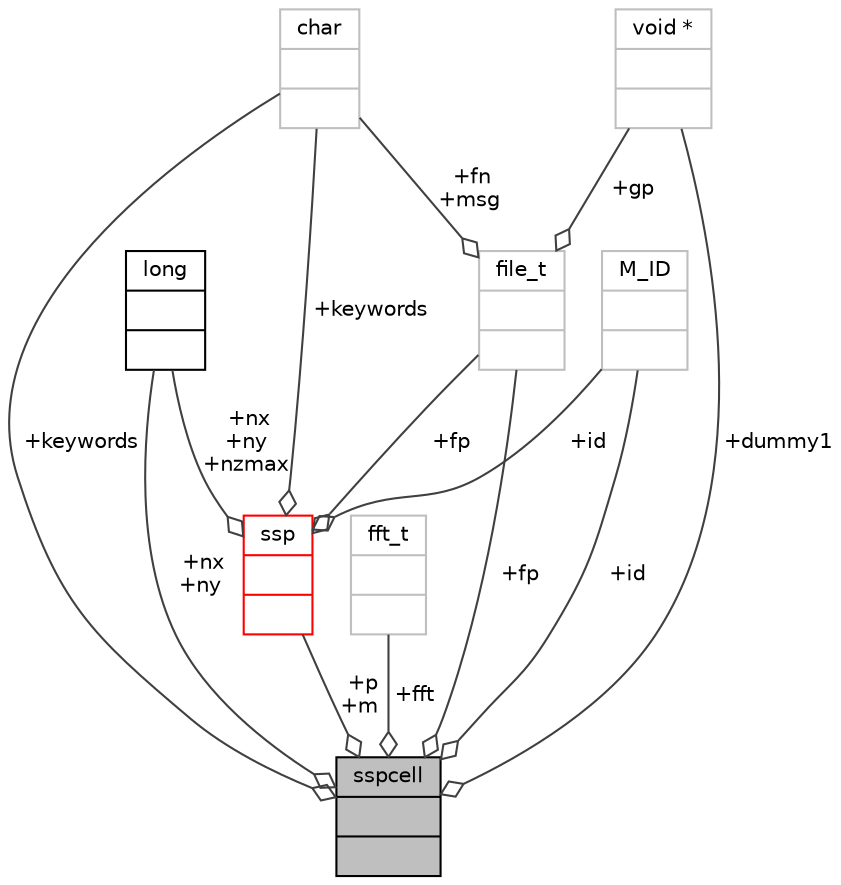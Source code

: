 digraph "sspcell"
{
 // INTERACTIVE_SVG=YES
  bgcolor="transparent";
  edge [fontname="Helvetica",fontsize="10",labelfontname="Helvetica",labelfontsize="10"];
  node [fontname="Helvetica",fontsize="10",shape=record];
  Node244 [label="{sspcell\n||}",height=0.2,width=0.4,color="black", fillcolor="grey75", style="filled", fontcolor="black"];
  Node245 -> Node244 [color="grey25",fontsize="10",style="solid",label=" +fp" ,arrowhead="odiamond",fontname="Helvetica"];
  Node245 [label="{file_t\n||}",height=0.2,width=0.4,color="grey75"];
  Node246 -> Node245 [color="grey25",fontsize="10",style="solid",label=" +fn\n+msg" ,arrowhead="odiamond",fontname="Helvetica"];
  Node246 [label="{char\n||}",height=0.2,width=0.4,color="grey75"];
  Node248 -> Node245 [color="grey25",fontsize="10",style="solid",label=" +gp" ,arrowhead="odiamond",fontname="Helvetica"];
  Node248 [label="{void *\n||}",height=0.2,width=0.4,color="grey75"];
  Node249 -> Node244 [color="grey25",fontsize="10",style="solid",label=" +fft" ,arrowhead="odiamond",fontname="Helvetica"];
  Node249 [label="{fft_t\n||}",height=0.2,width=0.4,color="grey75"];
  Node246 -> Node244 [color="grey25",fontsize="10",style="solid",label=" +keywords" ,arrowhead="odiamond",fontname="Helvetica"];
  Node252 -> Node244 [color="grey25",fontsize="10",style="solid",label=" +p\n+m" ,arrowhead="odiamond",fontname="Helvetica"];
  Node252 [label="{ssp\n||}",height=0.2,width=0.4,color="red",URL="$type_8h.html#structssp"];
  Node245 -> Node252 [color="grey25",fontsize="10",style="solid",label=" +fp" ,arrowhead="odiamond",fontname="Helvetica"];
  Node246 -> Node252 [color="grey25",fontsize="10",style="solid",label=" +keywords" ,arrowhead="odiamond",fontname="Helvetica"];
  Node254 -> Node252 [color="grey25",fontsize="10",style="solid",label=" +nx\n+ny\n+nzmax" ,arrowhead="odiamond",fontname="Helvetica"];
  Node254 [label="{long\n||}",height=0.2,width=0.4,color="black",URL="$classlong.html"];
  Node255 -> Node252 [color="grey25",fontsize="10",style="solid",label=" +id" ,arrowhead="odiamond",fontname="Helvetica"];
  Node255 [label="{M_ID\n||}",height=0.2,width=0.4,color="grey75"];
  Node254 -> Node244 [color="grey25",fontsize="10",style="solid",label=" +nx\n+ny" ,arrowhead="odiamond",fontname="Helvetica"];
  Node255 -> Node244 [color="grey25",fontsize="10",style="solid",label=" +id" ,arrowhead="odiamond",fontname="Helvetica"];
  Node248 -> Node244 [color="grey25",fontsize="10",style="solid",label=" +dummy1" ,arrowhead="odiamond",fontname="Helvetica"];
}
